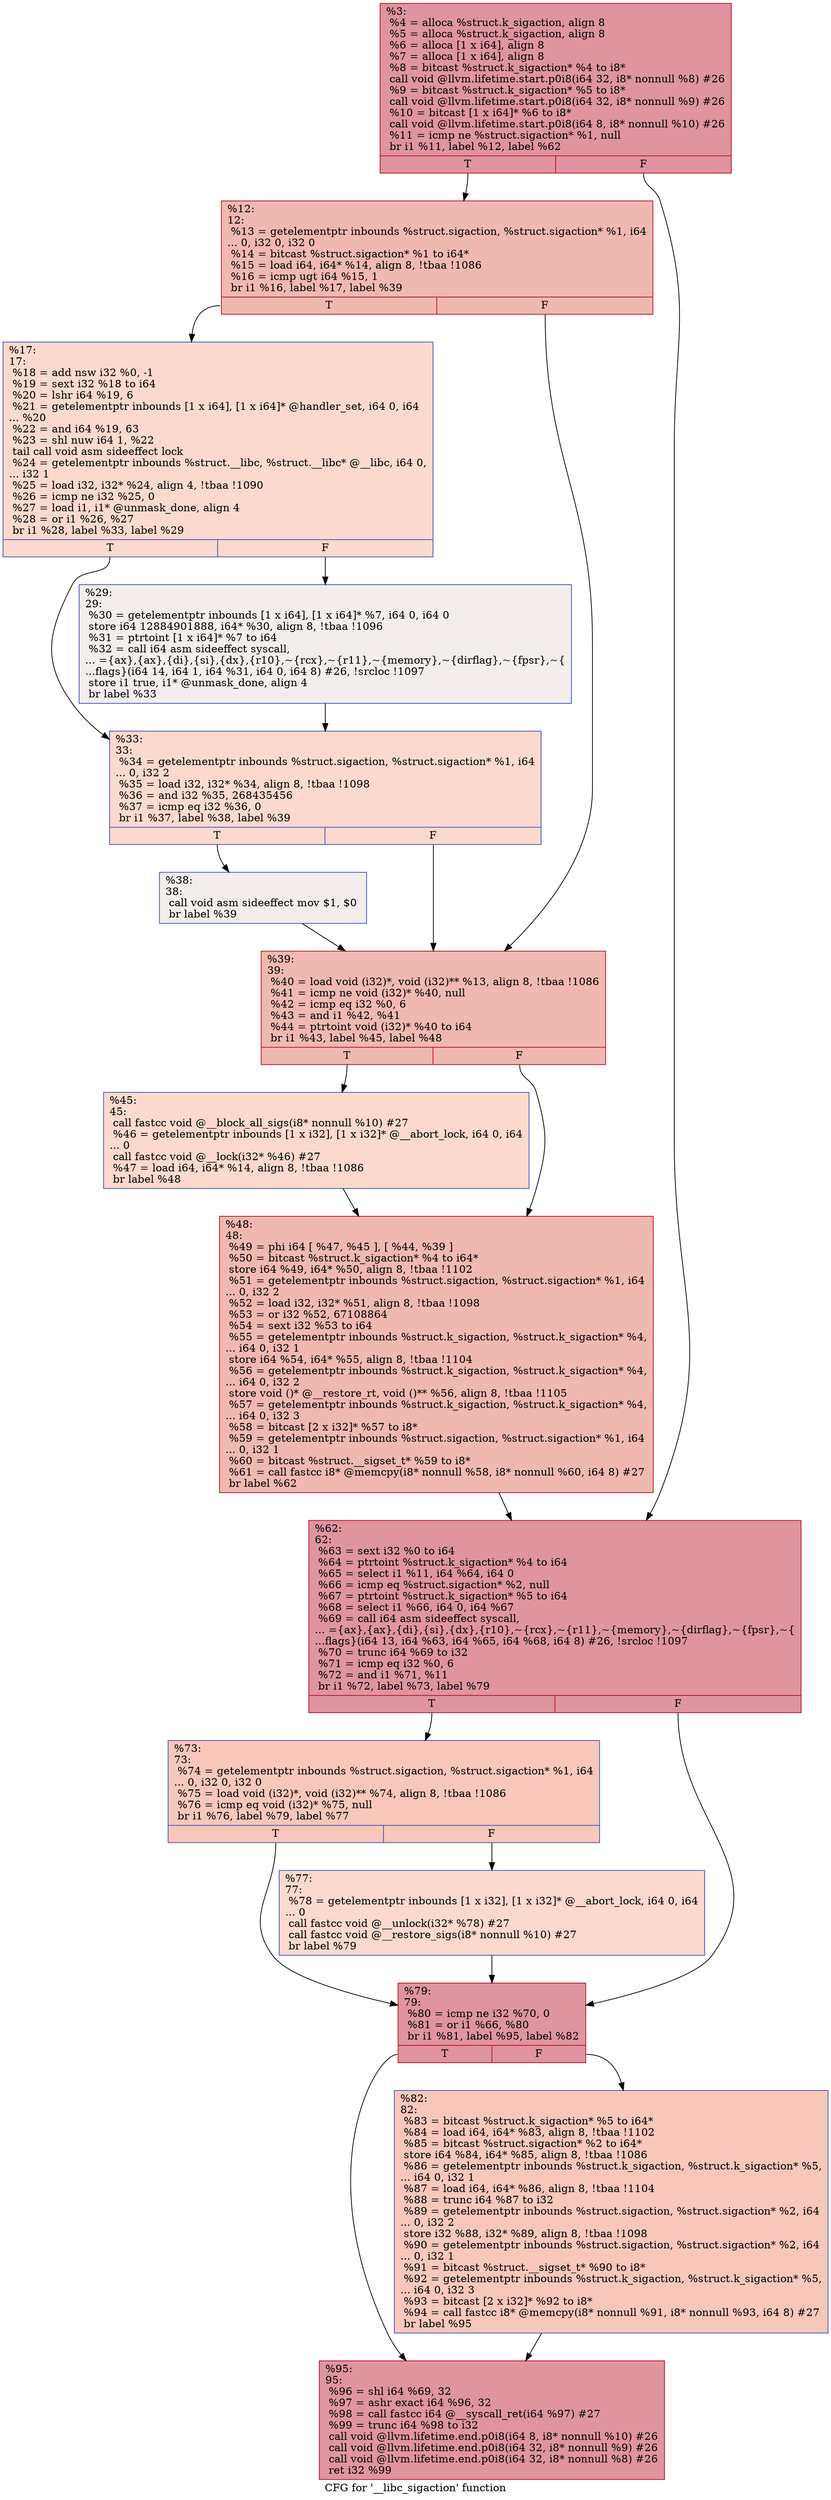digraph "CFG for '__libc_sigaction' function" {
	label="CFG for '__libc_sigaction' function";

	Node0x240a990 [shape=record,color="#b70d28ff", style=filled, fillcolor="#b70d2870",label="{%3:\l  %4 = alloca %struct.k_sigaction, align 8\l  %5 = alloca %struct.k_sigaction, align 8\l  %6 = alloca [1 x i64], align 8\l  %7 = alloca [1 x i64], align 8\l  %8 = bitcast %struct.k_sigaction* %4 to i8*\l  call void @llvm.lifetime.start.p0i8(i64 32, i8* nonnull %8) #26\l  %9 = bitcast %struct.k_sigaction* %5 to i8*\l  call void @llvm.lifetime.start.p0i8(i64 32, i8* nonnull %9) #26\l  %10 = bitcast [1 x i64]* %6 to i8*\l  call void @llvm.lifetime.start.p0i8(i64 8, i8* nonnull %10) #26\l  %11 = icmp ne %struct.sigaction* %1, null\l  br i1 %11, label %12, label %62\l|{<s0>T|<s1>F}}"];
	Node0x240a990:s0 -> Node0x2349aa0;
	Node0x240a990:s1 -> Node0x2349d20;
	Node0x2349aa0 [shape=record,color="#b70d28ff", style=filled, fillcolor="#de614d70",label="{%12:\l12:                                               \l  %13 = getelementptr inbounds %struct.sigaction, %struct.sigaction* %1, i64\l... 0, i32 0, i32 0\l  %14 = bitcast %struct.sigaction* %1 to i64*\l  %15 = load i64, i64* %14, align 8, !tbaa !1086\l  %16 = icmp ugt i64 %15, 1\l  br i1 %16, label %17, label %39\l|{<s0>T|<s1>F}}"];
	Node0x2349aa0:s0 -> Node0x2349af0;
	Node0x2349aa0:s1 -> Node0x2349c30;
	Node0x2349af0 [shape=record,color="#3d50c3ff", style=filled, fillcolor="#f7ac8e70",label="{%17:\l17:                                               \l  %18 = add nsw i32 %0, -1\l  %19 = sext i32 %18 to i64\l  %20 = lshr i64 %19, 6\l  %21 = getelementptr inbounds [1 x i64], [1 x i64]* @handler_set, i64 0, i64\l... %20\l  %22 = and i64 %19, 63\l  %23 = shl nuw i64 1, %22\l  tail call void asm sideeffect lock \l  %24 = getelementptr inbounds %struct.__libc, %struct.__libc* @__libc, i64 0,\l... i32 1\l  %25 = load i32, i32* %24, align 4, !tbaa !1090\l  %26 = icmp ne i32 %25, 0\l  %27 = load i1, i1* @unmask_done, align 4\l  %28 = or i1 %26, %27\l  br i1 %28, label %33, label %29\l|{<s0>T|<s1>F}}"];
	Node0x2349af0:s0 -> Node0x2349b90;
	Node0x2349af0:s1 -> Node0x2349b40;
	Node0x2349b40 [shape=record,color="#3d50c3ff", style=filled, fillcolor="#e3d9d370",label="{%29:\l29:                                               \l  %30 = getelementptr inbounds [1 x i64], [1 x i64]* %7, i64 0, i64 0\l  store i64 12884901888, i64* %30, align 8, !tbaa !1096\l  %31 = ptrtoint [1 x i64]* %7 to i64\l  %32 = call i64 asm sideeffect syscall,\l... =\{ax\},\{ax\},\{di\},\{si\},\{dx\},\{r10\},~\{rcx\},~\{r11\},~\{memory\},~\{dirflag\},~\{fpsr\},~\{\l...flags\}(i64 14, i64 1, i64 %31, i64 0, i64 8) #26, !srcloc !1097\l  store i1 true, i1* @unmask_done, align 4\l  br label %33\l}"];
	Node0x2349b40 -> Node0x2349b90;
	Node0x2349b90 [shape=record,color="#3d50c3ff", style=filled, fillcolor="#f7ac8e70",label="{%33:\l33:                                               \l  %34 = getelementptr inbounds %struct.sigaction, %struct.sigaction* %1, i64\l... 0, i32 2\l  %35 = load i32, i32* %34, align 8, !tbaa !1098\l  %36 = and i32 %35, 268435456\l  %37 = icmp eq i32 %36, 0\l  br i1 %37, label %38, label %39\l|{<s0>T|<s1>F}}"];
	Node0x2349b90:s0 -> Node0x2349be0;
	Node0x2349b90:s1 -> Node0x2349c30;
	Node0x2349be0 [shape=record,color="#3d50c3ff", style=filled, fillcolor="#e3d9d370",label="{%38:\l38:                                               \l  call void asm sideeffect mov $1, $0 \l  br label %39\l}"];
	Node0x2349be0 -> Node0x2349c30;
	Node0x2349c30 [shape=record,color="#b70d28ff", style=filled, fillcolor="#de614d70",label="{%39:\l39:                                               \l  %40 = load void (i32)*, void (i32)** %13, align 8, !tbaa !1086\l  %41 = icmp ne void (i32)* %40, null\l  %42 = icmp eq i32 %0, 6\l  %43 = and i1 %42, %41\l  %44 = ptrtoint void (i32)* %40 to i64\l  br i1 %43, label %45, label %48\l|{<s0>T|<s1>F}}"];
	Node0x2349c30:s0 -> Node0x2349c80;
	Node0x2349c30:s1 -> Node0x2349cd0;
	Node0x2349c80 [shape=record,color="#3d50c3ff", style=filled, fillcolor="#f7ac8e70",label="{%45:\l45:                                               \l  call fastcc void @__block_all_sigs(i8* nonnull %10) #27\l  %46 = getelementptr inbounds [1 x i32], [1 x i32]* @__abort_lock, i64 0, i64\l... 0\l  call fastcc void @__lock(i32* %46) #27\l  %47 = load i64, i64* %14, align 8, !tbaa !1086\l  br label %48\l}"];
	Node0x2349c80 -> Node0x2349cd0;
	Node0x2349cd0 [shape=record,color="#b70d28ff", style=filled, fillcolor="#de614d70",label="{%48:\l48:                                               \l  %49 = phi i64 [ %47, %45 ], [ %44, %39 ]\l  %50 = bitcast %struct.k_sigaction* %4 to i64*\l  store i64 %49, i64* %50, align 8, !tbaa !1102\l  %51 = getelementptr inbounds %struct.sigaction, %struct.sigaction* %1, i64\l... 0, i32 2\l  %52 = load i32, i32* %51, align 8, !tbaa !1098\l  %53 = or i32 %52, 67108864\l  %54 = sext i32 %53 to i64\l  %55 = getelementptr inbounds %struct.k_sigaction, %struct.k_sigaction* %4,\l... i64 0, i32 1\l  store i64 %54, i64* %55, align 8, !tbaa !1104\l  %56 = getelementptr inbounds %struct.k_sigaction, %struct.k_sigaction* %4,\l... i64 0, i32 2\l  store void ()* @__restore_rt, void ()** %56, align 8, !tbaa !1105\l  %57 = getelementptr inbounds %struct.k_sigaction, %struct.k_sigaction* %4,\l... i64 0, i32 3\l  %58 = bitcast [2 x i32]* %57 to i8*\l  %59 = getelementptr inbounds %struct.sigaction, %struct.sigaction* %1, i64\l... 0, i32 1\l  %60 = bitcast %struct.__sigset_t* %59 to i8*\l  %61 = call fastcc i8* @memcpy(i8* nonnull %58, i8* nonnull %60, i64 8) #27\l  br label %62\l}"];
	Node0x2349cd0 -> Node0x2349d20;
	Node0x2349d20 [shape=record,color="#b70d28ff", style=filled, fillcolor="#b70d2870",label="{%62:\l62:                                               \l  %63 = sext i32 %0 to i64\l  %64 = ptrtoint %struct.k_sigaction* %4 to i64\l  %65 = select i1 %11, i64 %64, i64 0\l  %66 = icmp eq %struct.sigaction* %2, null\l  %67 = ptrtoint %struct.k_sigaction* %5 to i64\l  %68 = select i1 %66, i64 0, i64 %67\l  %69 = call i64 asm sideeffect syscall,\l... =\{ax\},\{ax\},\{di\},\{si\},\{dx\},\{r10\},~\{rcx\},~\{r11\},~\{memory\},~\{dirflag\},~\{fpsr\},~\{\l...flags\}(i64 13, i64 %63, i64 %65, i64 %68, i64 8) #26, !srcloc !1097\l  %70 = trunc i64 %69 to i32\l  %71 = icmp eq i32 %0, 6\l  %72 = and i1 %71, %11\l  br i1 %72, label %73, label %79\l|{<s0>T|<s1>F}}"];
	Node0x2349d20:s0 -> Node0x2349d70;
	Node0x2349d20:s1 -> Node0x2349e10;
	Node0x2349d70 [shape=record,color="#3d50c3ff", style=filled, fillcolor="#ec7f6370",label="{%73:\l73:                                               \l  %74 = getelementptr inbounds %struct.sigaction, %struct.sigaction* %1, i64\l... 0, i32 0, i32 0\l  %75 = load void (i32)*, void (i32)** %74, align 8, !tbaa !1086\l  %76 = icmp eq void (i32)* %75, null\l  br i1 %76, label %79, label %77\l|{<s0>T|<s1>F}}"];
	Node0x2349d70:s0 -> Node0x2349e10;
	Node0x2349d70:s1 -> Node0x2349dc0;
	Node0x2349dc0 [shape=record,color="#3d50c3ff", style=filled, fillcolor="#f7ac8e70",label="{%77:\l77:                                               \l  %78 = getelementptr inbounds [1 x i32], [1 x i32]* @__abort_lock, i64 0, i64\l... 0\l  call fastcc void @__unlock(i32* %78) #27\l  call fastcc void @__restore_sigs(i8* nonnull %10) #27\l  br label %79\l}"];
	Node0x2349dc0 -> Node0x2349e10;
	Node0x2349e10 [shape=record,color="#b70d28ff", style=filled, fillcolor="#b70d2870",label="{%79:\l79:                                               \l  %80 = icmp ne i32 %70, 0\l  %81 = or i1 %66, %80\l  br i1 %81, label %95, label %82\l|{<s0>T|<s1>F}}"];
	Node0x2349e10:s0 -> Node0x2349eb0;
	Node0x2349e10:s1 -> Node0x2349e60;
	Node0x2349e60 [shape=record,color="#3d50c3ff", style=filled, fillcolor="#ec7f6370",label="{%82:\l82:                                               \l  %83 = bitcast %struct.k_sigaction* %5 to i64*\l  %84 = load i64, i64* %83, align 8, !tbaa !1102\l  %85 = bitcast %struct.sigaction* %2 to i64*\l  store i64 %84, i64* %85, align 8, !tbaa !1086\l  %86 = getelementptr inbounds %struct.k_sigaction, %struct.k_sigaction* %5,\l... i64 0, i32 1\l  %87 = load i64, i64* %86, align 8, !tbaa !1104\l  %88 = trunc i64 %87 to i32\l  %89 = getelementptr inbounds %struct.sigaction, %struct.sigaction* %2, i64\l... 0, i32 2\l  store i32 %88, i32* %89, align 8, !tbaa !1098\l  %90 = getelementptr inbounds %struct.sigaction, %struct.sigaction* %2, i64\l... 0, i32 1\l  %91 = bitcast %struct.__sigset_t* %90 to i8*\l  %92 = getelementptr inbounds %struct.k_sigaction, %struct.k_sigaction* %5,\l... i64 0, i32 3\l  %93 = bitcast [2 x i32]* %92 to i8*\l  %94 = call fastcc i8* @memcpy(i8* nonnull %91, i8* nonnull %93, i64 8) #27\l  br label %95\l}"];
	Node0x2349e60 -> Node0x2349eb0;
	Node0x2349eb0 [shape=record,color="#b70d28ff", style=filled, fillcolor="#b70d2870",label="{%95:\l95:                                               \l  %96 = shl i64 %69, 32\l  %97 = ashr exact i64 %96, 32\l  %98 = call fastcc i64 @__syscall_ret(i64 %97) #27\l  %99 = trunc i64 %98 to i32\l  call void @llvm.lifetime.end.p0i8(i64 8, i8* nonnull %10) #26\l  call void @llvm.lifetime.end.p0i8(i64 32, i8* nonnull %9) #26\l  call void @llvm.lifetime.end.p0i8(i64 32, i8* nonnull %8) #26\l  ret i32 %99\l}"];
}
